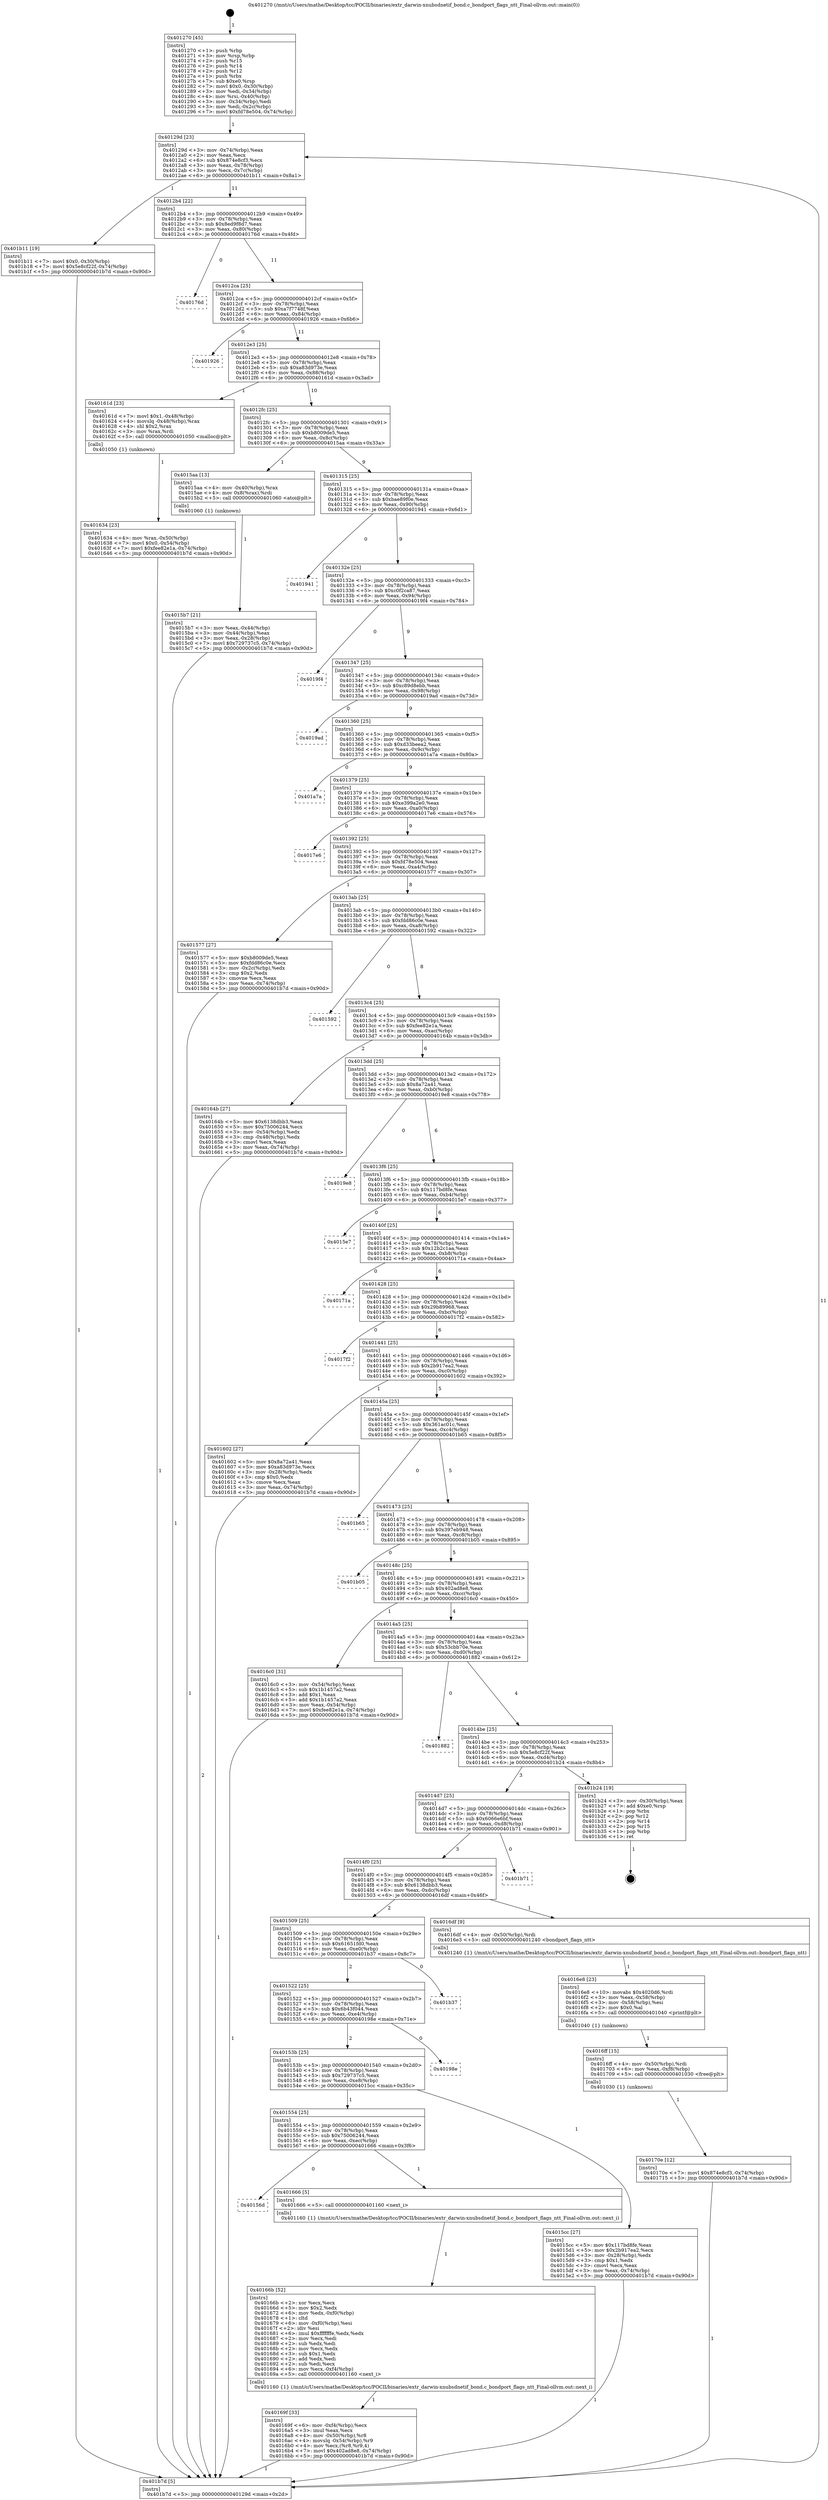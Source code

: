 digraph "0x401270" {
  label = "0x401270 (/mnt/c/Users/mathe/Desktop/tcc/POCII/binaries/extr_darwin-xnubsdnetif_bond.c_bondport_flags_ntt_Final-ollvm.out::main(0))"
  labelloc = "t"
  node[shape=record]

  Entry [label="",width=0.3,height=0.3,shape=circle,fillcolor=black,style=filled]
  "0x40129d" [label="{
     0x40129d [23]\l
     | [instrs]\l
     &nbsp;&nbsp;0x40129d \<+3\>: mov -0x74(%rbp),%eax\l
     &nbsp;&nbsp;0x4012a0 \<+2\>: mov %eax,%ecx\l
     &nbsp;&nbsp;0x4012a2 \<+6\>: sub $0x874e8cf3,%ecx\l
     &nbsp;&nbsp;0x4012a8 \<+3\>: mov %eax,-0x78(%rbp)\l
     &nbsp;&nbsp;0x4012ab \<+3\>: mov %ecx,-0x7c(%rbp)\l
     &nbsp;&nbsp;0x4012ae \<+6\>: je 0000000000401b11 \<main+0x8a1\>\l
  }"]
  "0x401b11" [label="{
     0x401b11 [19]\l
     | [instrs]\l
     &nbsp;&nbsp;0x401b11 \<+7\>: movl $0x0,-0x30(%rbp)\l
     &nbsp;&nbsp;0x401b18 \<+7\>: movl $0x5e8cf22f,-0x74(%rbp)\l
     &nbsp;&nbsp;0x401b1f \<+5\>: jmp 0000000000401b7d \<main+0x90d\>\l
  }"]
  "0x4012b4" [label="{
     0x4012b4 [22]\l
     | [instrs]\l
     &nbsp;&nbsp;0x4012b4 \<+5\>: jmp 00000000004012b9 \<main+0x49\>\l
     &nbsp;&nbsp;0x4012b9 \<+3\>: mov -0x78(%rbp),%eax\l
     &nbsp;&nbsp;0x4012bc \<+5\>: sub $0x8ed9f8d7,%eax\l
     &nbsp;&nbsp;0x4012c1 \<+3\>: mov %eax,-0x80(%rbp)\l
     &nbsp;&nbsp;0x4012c4 \<+6\>: je 000000000040176d \<main+0x4fd\>\l
  }"]
  Exit [label="",width=0.3,height=0.3,shape=circle,fillcolor=black,style=filled,peripheries=2]
  "0x40176d" [label="{
     0x40176d\l
  }", style=dashed]
  "0x4012ca" [label="{
     0x4012ca [25]\l
     | [instrs]\l
     &nbsp;&nbsp;0x4012ca \<+5\>: jmp 00000000004012cf \<main+0x5f\>\l
     &nbsp;&nbsp;0x4012cf \<+3\>: mov -0x78(%rbp),%eax\l
     &nbsp;&nbsp;0x4012d2 \<+5\>: sub $0xa7f7748f,%eax\l
     &nbsp;&nbsp;0x4012d7 \<+6\>: mov %eax,-0x84(%rbp)\l
     &nbsp;&nbsp;0x4012dd \<+6\>: je 0000000000401926 \<main+0x6b6\>\l
  }"]
  "0x40170e" [label="{
     0x40170e [12]\l
     | [instrs]\l
     &nbsp;&nbsp;0x40170e \<+7\>: movl $0x874e8cf3,-0x74(%rbp)\l
     &nbsp;&nbsp;0x401715 \<+5\>: jmp 0000000000401b7d \<main+0x90d\>\l
  }"]
  "0x401926" [label="{
     0x401926\l
  }", style=dashed]
  "0x4012e3" [label="{
     0x4012e3 [25]\l
     | [instrs]\l
     &nbsp;&nbsp;0x4012e3 \<+5\>: jmp 00000000004012e8 \<main+0x78\>\l
     &nbsp;&nbsp;0x4012e8 \<+3\>: mov -0x78(%rbp),%eax\l
     &nbsp;&nbsp;0x4012eb \<+5\>: sub $0xa83d973e,%eax\l
     &nbsp;&nbsp;0x4012f0 \<+6\>: mov %eax,-0x88(%rbp)\l
     &nbsp;&nbsp;0x4012f6 \<+6\>: je 000000000040161d \<main+0x3ad\>\l
  }"]
  "0x4016ff" [label="{
     0x4016ff [15]\l
     | [instrs]\l
     &nbsp;&nbsp;0x4016ff \<+4\>: mov -0x50(%rbp),%rdi\l
     &nbsp;&nbsp;0x401703 \<+6\>: mov %eax,-0xf8(%rbp)\l
     &nbsp;&nbsp;0x401709 \<+5\>: call 0000000000401030 \<free@plt\>\l
     | [calls]\l
     &nbsp;&nbsp;0x401030 \{1\} (unknown)\l
  }"]
  "0x40161d" [label="{
     0x40161d [23]\l
     | [instrs]\l
     &nbsp;&nbsp;0x40161d \<+7\>: movl $0x1,-0x48(%rbp)\l
     &nbsp;&nbsp;0x401624 \<+4\>: movslq -0x48(%rbp),%rax\l
     &nbsp;&nbsp;0x401628 \<+4\>: shl $0x2,%rax\l
     &nbsp;&nbsp;0x40162c \<+3\>: mov %rax,%rdi\l
     &nbsp;&nbsp;0x40162f \<+5\>: call 0000000000401050 \<malloc@plt\>\l
     | [calls]\l
     &nbsp;&nbsp;0x401050 \{1\} (unknown)\l
  }"]
  "0x4012fc" [label="{
     0x4012fc [25]\l
     | [instrs]\l
     &nbsp;&nbsp;0x4012fc \<+5\>: jmp 0000000000401301 \<main+0x91\>\l
     &nbsp;&nbsp;0x401301 \<+3\>: mov -0x78(%rbp),%eax\l
     &nbsp;&nbsp;0x401304 \<+5\>: sub $0xb8009de5,%eax\l
     &nbsp;&nbsp;0x401309 \<+6\>: mov %eax,-0x8c(%rbp)\l
     &nbsp;&nbsp;0x40130f \<+6\>: je 00000000004015aa \<main+0x33a\>\l
  }"]
  "0x4016e8" [label="{
     0x4016e8 [23]\l
     | [instrs]\l
     &nbsp;&nbsp;0x4016e8 \<+10\>: movabs $0x4020d6,%rdi\l
     &nbsp;&nbsp;0x4016f2 \<+3\>: mov %eax,-0x58(%rbp)\l
     &nbsp;&nbsp;0x4016f5 \<+3\>: mov -0x58(%rbp),%esi\l
     &nbsp;&nbsp;0x4016f8 \<+2\>: mov $0x0,%al\l
     &nbsp;&nbsp;0x4016fa \<+5\>: call 0000000000401040 \<printf@plt\>\l
     | [calls]\l
     &nbsp;&nbsp;0x401040 \{1\} (unknown)\l
  }"]
  "0x4015aa" [label="{
     0x4015aa [13]\l
     | [instrs]\l
     &nbsp;&nbsp;0x4015aa \<+4\>: mov -0x40(%rbp),%rax\l
     &nbsp;&nbsp;0x4015ae \<+4\>: mov 0x8(%rax),%rdi\l
     &nbsp;&nbsp;0x4015b2 \<+5\>: call 0000000000401060 \<atoi@plt\>\l
     | [calls]\l
     &nbsp;&nbsp;0x401060 \{1\} (unknown)\l
  }"]
  "0x401315" [label="{
     0x401315 [25]\l
     | [instrs]\l
     &nbsp;&nbsp;0x401315 \<+5\>: jmp 000000000040131a \<main+0xaa\>\l
     &nbsp;&nbsp;0x40131a \<+3\>: mov -0x78(%rbp),%eax\l
     &nbsp;&nbsp;0x40131d \<+5\>: sub $0xbae89f0e,%eax\l
     &nbsp;&nbsp;0x401322 \<+6\>: mov %eax,-0x90(%rbp)\l
     &nbsp;&nbsp;0x401328 \<+6\>: je 0000000000401941 \<main+0x6d1\>\l
  }"]
  "0x40169f" [label="{
     0x40169f [33]\l
     | [instrs]\l
     &nbsp;&nbsp;0x40169f \<+6\>: mov -0xf4(%rbp),%ecx\l
     &nbsp;&nbsp;0x4016a5 \<+3\>: imul %eax,%ecx\l
     &nbsp;&nbsp;0x4016a8 \<+4\>: mov -0x50(%rbp),%r8\l
     &nbsp;&nbsp;0x4016ac \<+4\>: movslq -0x54(%rbp),%r9\l
     &nbsp;&nbsp;0x4016b0 \<+4\>: mov %ecx,(%r8,%r9,4)\l
     &nbsp;&nbsp;0x4016b4 \<+7\>: movl $0x402ad8e8,-0x74(%rbp)\l
     &nbsp;&nbsp;0x4016bb \<+5\>: jmp 0000000000401b7d \<main+0x90d\>\l
  }"]
  "0x401941" [label="{
     0x401941\l
  }", style=dashed]
  "0x40132e" [label="{
     0x40132e [25]\l
     | [instrs]\l
     &nbsp;&nbsp;0x40132e \<+5\>: jmp 0000000000401333 \<main+0xc3\>\l
     &nbsp;&nbsp;0x401333 \<+3\>: mov -0x78(%rbp),%eax\l
     &nbsp;&nbsp;0x401336 \<+5\>: sub $0xc0f2ca87,%eax\l
     &nbsp;&nbsp;0x40133b \<+6\>: mov %eax,-0x94(%rbp)\l
     &nbsp;&nbsp;0x401341 \<+6\>: je 00000000004019f4 \<main+0x784\>\l
  }"]
  "0x40166b" [label="{
     0x40166b [52]\l
     | [instrs]\l
     &nbsp;&nbsp;0x40166b \<+2\>: xor %ecx,%ecx\l
     &nbsp;&nbsp;0x40166d \<+5\>: mov $0x2,%edx\l
     &nbsp;&nbsp;0x401672 \<+6\>: mov %edx,-0xf0(%rbp)\l
     &nbsp;&nbsp;0x401678 \<+1\>: cltd\l
     &nbsp;&nbsp;0x401679 \<+6\>: mov -0xf0(%rbp),%esi\l
     &nbsp;&nbsp;0x40167f \<+2\>: idiv %esi\l
     &nbsp;&nbsp;0x401681 \<+6\>: imul $0xfffffffe,%edx,%edx\l
     &nbsp;&nbsp;0x401687 \<+2\>: mov %ecx,%edi\l
     &nbsp;&nbsp;0x401689 \<+2\>: sub %edx,%edi\l
     &nbsp;&nbsp;0x40168b \<+2\>: mov %ecx,%edx\l
     &nbsp;&nbsp;0x40168d \<+3\>: sub $0x1,%edx\l
     &nbsp;&nbsp;0x401690 \<+2\>: add %edx,%edi\l
     &nbsp;&nbsp;0x401692 \<+2\>: sub %edi,%ecx\l
     &nbsp;&nbsp;0x401694 \<+6\>: mov %ecx,-0xf4(%rbp)\l
     &nbsp;&nbsp;0x40169a \<+5\>: call 0000000000401160 \<next_i\>\l
     | [calls]\l
     &nbsp;&nbsp;0x401160 \{1\} (/mnt/c/Users/mathe/Desktop/tcc/POCII/binaries/extr_darwin-xnubsdnetif_bond.c_bondport_flags_ntt_Final-ollvm.out::next_i)\l
  }"]
  "0x4019f4" [label="{
     0x4019f4\l
  }", style=dashed]
  "0x401347" [label="{
     0x401347 [25]\l
     | [instrs]\l
     &nbsp;&nbsp;0x401347 \<+5\>: jmp 000000000040134c \<main+0xdc\>\l
     &nbsp;&nbsp;0x40134c \<+3\>: mov -0x78(%rbp),%eax\l
     &nbsp;&nbsp;0x40134f \<+5\>: sub $0xc89d8ebb,%eax\l
     &nbsp;&nbsp;0x401354 \<+6\>: mov %eax,-0x98(%rbp)\l
     &nbsp;&nbsp;0x40135a \<+6\>: je 00000000004019ad \<main+0x73d\>\l
  }"]
  "0x40156d" [label="{
     0x40156d\l
  }", style=dashed]
  "0x4019ad" [label="{
     0x4019ad\l
  }", style=dashed]
  "0x401360" [label="{
     0x401360 [25]\l
     | [instrs]\l
     &nbsp;&nbsp;0x401360 \<+5\>: jmp 0000000000401365 \<main+0xf5\>\l
     &nbsp;&nbsp;0x401365 \<+3\>: mov -0x78(%rbp),%eax\l
     &nbsp;&nbsp;0x401368 \<+5\>: sub $0xd33beea2,%eax\l
     &nbsp;&nbsp;0x40136d \<+6\>: mov %eax,-0x9c(%rbp)\l
     &nbsp;&nbsp;0x401373 \<+6\>: je 0000000000401a7a \<main+0x80a\>\l
  }"]
  "0x401666" [label="{
     0x401666 [5]\l
     | [instrs]\l
     &nbsp;&nbsp;0x401666 \<+5\>: call 0000000000401160 \<next_i\>\l
     | [calls]\l
     &nbsp;&nbsp;0x401160 \{1\} (/mnt/c/Users/mathe/Desktop/tcc/POCII/binaries/extr_darwin-xnubsdnetif_bond.c_bondport_flags_ntt_Final-ollvm.out::next_i)\l
  }"]
  "0x401a7a" [label="{
     0x401a7a\l
  }", style=dashed]
  "0x401379" [label="{
     0x401379 [25]\l
     | [instrs]\l
     &nbsp;&nbsp;0x401379 \<+5\>: jmp 000000000040137e \<main+0x10e\>\l
     &nbsp;&nbsp;0x40137e \<+3\>: mov -0x78(%rbp),%eax\l
     &nbsp;&nbsp;0x401381 \<+5\>: sub $0xe399a2e0,%eax\l
     &nbsp;&nbsp;0x401386 \<+6\>: mov %eax,-0xa0(%rbp)\l
     &nbsp;&nbsp;0x40138c \<+6\>: je 00000000004017e6 \<main+0x576\>\l
  }"]
  "0x401634" [label="{
     0x401634 [23]\l
     | [instrs]\l
     &nbsp;&nbsp;0x401634 \<+4\>: mov %rax,-0x50(%rbp)\l
     &nbsp;&nbsp;0x401638 \<+7\>: movl $0x0,-0x54(%rbp)\l
     &nbsp;&nbsp;0x40163f \<+7\>: movl $0xfee82e1a,-0x74(%rbp)\l
     &nbsp;&nbsp;0x401646 \<+5\>: jmp 0000000000401b7d \<main+0x90d\>\l
  }"]
  "0x4017e6" [label="{
     0x4017e6\l
  }", style=dashed]
  "0x401392" [label="{
     0x401392 [25]\l
     | [instrs]\l
     &nbsp;&nbsp;0x401392 \<+5\>: jmp 0000000000401397 \<main+0x127\>\l
     &nbsp;&nbsp;0x401397 \<+3\>: mov -0x78(%rbp),%eax\l
     &nbsp;&nbsp;0x40139a \<+5\>: sub $0xfd78e504,%eax\l
     &nbsp;&nbsp;0x40139f \<+6\>: mov %eax,-0xa4(%rbp)\l
     &nbsp;&nbsp;0x4013a5 \<+6\>: je 0000000000401577 \<main+0x307\>\l
  }"]
  "0x401554" [label="{
     0x401554 [25]\l
     | [instrs]\l
     &nbsp;&nbsp;0x401554 \<+5\>: jmp 0000000000401559 \<main+0x2e9\>\l
     &nbsp;&nbsp;0x401559 \<+3\>: mov -0x78(%rbp),%eax\l
     &nbsp;&nbsp;0x40155c \<+5\>: sub $0x75006244,%eax\l
     &nbsp;&nbsp;0x401561 \<+6\>: mov %eax,-0xec(%rbp)\l
     &nbsp;&nbsp;0x401567 \<+6\>: je 0000000000401666 \<main+0x3f6\>\l
  }"]
  "0x401577" [label="{
     0x401577 [27]\l
     | [instrs]\l
     &nbsp;&nbsp;0x401577 \<+5\>: mov $0xb8009de5,%eax\l
     &nbsp;&nbsp;0x40157c \<+5\>: mov $0xfdd86c0e,%ecx\l
     &nbsp;&nbsp;0x401581 \<+3\>: mov -0x2c(%rbp),%edx\l
     &nbsp;&nbsp;0x401584 \<+3\>: cmp $0x2,%edx\l
     &nbsp;&nbsp;0x401587 \<+3\>: cmovne %ecx,%eax\l
     &nbsp;&nbsp;0x40158a \<+3\>: mov %eax,-0x74(%rbp)\l
     &nbsp;&nbsp;0x40158d \<+5\>: jmp 0000000000401b7d \<main+0x90d\>\l
  }"]
  "0x4013ab" [label="{
     0x4013ab [25]\l
     | [instrs]\l
     &nbsp;&nbsp;0x4013ab \<+5\>: jmp 00000000004013b0 \<main+0x140\>\l
     &nbsp;&nbsp;0x4013b0 \<+3\>: mov -0x78(%rbp),%eax\l
     &nbsp;&nbsp;0x4013b3 \<+5\>: sub $0xfdd86c0e,%eax\l
     &nbsp;&nbsp;0x4013b8 \<+6\>: mov %eax,-0xa8(%rbp)\l
     &nbsp;&nbsp;0x4013be \<+6\>: je 0000000000401592 \<main+0x322\>\l
  }"]
  "0x401b7d" [label="{
     0x401b7d [5]\l
     | [instrs]\l
     &nbsp;&nbsp;0x401b7d \<+5\>: jmp 000000000040129d \<main+0x2d\>\l
  }"]
  "0x401270" [label="{
     0x401270 [45]\l
     | [instrs]\l
     &nbsp;&nbsp;0x401270 \<+1\>: push %rbp\l
     &nbsp;&nbsp;0x401271 \<+3\>: mov %rsp,%rbp\l
     &nbsp;&nbsp;0x401274 \<+2\>: push %r15\l
     &nbsp;&nbsp;0x401276 \<+2\>: push %r14\l
     &nbsp;&nbsp;0x401278 \<+2\>: push %r12\l
     &nbsp;&nbsp;0x40127a \<+1\>: push %rbx\l
     &nbsp;&nbsp;0x40127b \<+7\>: sub $0xe0,%rsp\l
     &nbsp;&nbsp;0x401282 \<+7\>: movl $0x0,-0x30(%rbp)\l
     &nbsp;&nbsp;0x401289 \<+3\>: mov %edi,-0x34(%rbp)\l
     &nbsp;&nbsp;0x40128c \<+4\>: mov %rsi,-0x40(%rbp)\l
     &nbsp;&nbsp;0x401290 \<+3\>: mov -0x34(%rbp),%edi\l
     &nbsp;&nbsp;0x401293 \<+3\>: mov %edi,-0x2c(%rbp)\l
     &nbsp;&nbsp;0x401296 \<+7\>: movl $0xfd78e504,-0x74(%rbp)\l
  }"]
  "0x4015b7" [label="{
     0x4015b7 [21]\l
     | [instrs]\l
     &nbsp;&nbsp;0x4015b7 \<+3\>: mov %eax,-0x44(%rbp)\l
     &nbsp;&nbsp;0x4015ba \<+3\>: mov -0x44(%rbp),%eax\l
     &nbsp;&nbsp;0x4015bd \<+3\>: mov %eax,-0x28(%rbp)\l
     &nbsp;&nbsp;0x4015c0 \<+7\>: movl $0x729737c5,-0x74(%rbp)\l
     &nbsp;&nbsp;0x4015c7 \<+5\>: jmp 0000000000401b7d \<main+0x90d\>\l
  }"]
  "0x4015cc" [label="{
     0x4015cc [27]\l
     | [instrs]\l
     &nbsp;&nbsp;0x4015cc \<+5\>: mov $0x117bd8fe,%eax\l
     &nbsp;&nbsp;0x4015d1 \<+5\>: mov $0x2b917ea2,%ecx\l
     &nbsp;&nbsp;0x4015d6 \<+3\>: mov -0x28(%rbp),%edx\l
     &nbsp;&nbsp;0x4015d9 \<+3\>: cmp $0x1,%edx\l
     &nbsp;&nbsp;0x4015dc \<+3\>: cmovl %ecx,%eax\l
     &nbsp;&nbsp;0x4015df \<+3\>: mov %eax,-0x74(%rbp)\l
     &nbsp;&nbsp;0x4015e2 \<+5\>: jmp 0000000000401b7d \<main+0x90d\>\l
  }"]
  "0x401592" [label="{
     0x401592\l
  }", style=dashed]
  "0x4013c4" [label="{
     0x4013c4 [25]\l
     | [instrs]\l
     &nbsp;&nbsp;0x4013c4 \<+5\>: jmp 00000000004013c9 \<main+0x159\>\l
     &nbsp;&nbsp;0x4013c9 \<+3\>: mov -0x78(%rbp),%eax\l
     &nbsp;&nbsp;0x4013cc \<+5\>: sub $0xfee82e1a,%eax\l
     &nbsp;&nbsp;0x4013d1 \<+6\>: mov %eax,-0xac(%rbp)\l
     &nbsp;&nbsp;0x4013d7 \<+6\>: je 000000000040164b \<main+0x3db\>\l
  }"]
  "0x40153b" [label="{
     0x40153b [25]\l
     | [instrs]\l
     &nbsp;&nbsp;0x40153b \<+5\>: jmp 0000000000401540 \<main+0x2d0\>\l
     &nbsp;&nbsp;0x401540 \<+3\>: mov -0x78(%rbp),%eax\l
     &nbsp;&nbsp;0x401543 \<+5\>: sub $0x729737c5,%eax\l
     &nbsp;&nbsp;0x401548 \<+6\>: mov %eax,-0xe8(%rbp)\l
     &nbsp;&nbsp;0x40154e \<+6\>: je 00000000004015cc \<main+0x35c\>\l
  }"]
  "0x40164b" [label="{
     0x40164b [27]\l
     | [instrs]\l
     &nbsp;&nbsp;0x40164b \<+5\>: mov $0x6138dbb3,%eax\l
     &nbsp;&nbsp;0x401650 \<+5\>: mov $0x75006244,%ecx\l
     &nbsp;&nbsp;0x401655 \<+3\>: mov -0x54(%rbp),%edx\l
     &nbsp;&nbsp;0x401658 \<+3\>: cmp -0x48(%rbp),%edx\l
     &nbsp;&nbsp;0x40165b \<+3\>: cmovl %ecx,%eax\l
     &nbsp;&nbsp;0x40165e \<+3\>: mov %eax,-0x74(%rbp)\l
     &nbsp;&nbsp;0x401661 \<+5\>: jmp 0000000000401b7d \<main+0x90d\>\l
  }"]
  "0x4013dd" [label="{
     0x4013dd [25]\l
     | [instrs]\l
     &nbsp;&nbsp;0x4013dd \<+5\>: jmp 00000000004013e2 \<main+0x172\>\l
     &nbsp;&nbsp;0x4013e2 \<+3\>: mov -0x78(%rbp),%eax\l
     &nbsp;&nbsp;0x4013e5 \<+5\>: sub $0x8a72a41,%eax\l
     &nbsp;&nbsp;0x4013ea \<+6\>: mov %eax,-0xb0(%rbp)\l
     &nbsp;&nbsp;0x4013f0 \<+6\>: je 00000000004019e8 \<main+0x778\>\l
  }"]
  "0x40198e" [label="{
     0x40198e\l
  }", style=dashed]
  "0x4019e8" [label="{
     0x4019e8\l
  }", style=dashed]
  "0x4013f6" [label="{
     0x4013f6 [25]\l
     | [instrs]\l
     &nbsp;&nbsp;0x4013f6 \<+5\>: jmp 00000000004013fb \<main+0x18b\>\l
     &nbsp;&nbsp;0x4013fb \<+3\>: mov -0x78(%rbp),%eax\l
     &nbsp;&nbsp;0x4013fe \<+5\>: sub $0x117bd8fe,%eax\l
     &nbsp;&nbsp;0x401403 \<+6\>: mov %eax,-0xb4(%rbp)\l
     &nbsp;&nbsp;0x401409 \<+6\>: je 00000000004015e7 \<main+0x377\>\l
  }"]
  "0x401522" [label="{
     0x401522 [25]\l
     | [instrs]\l
     &nbsp;&nbsp;0x401522 \<+5\>: jmp 0000000000401527 \<main+0x2b7\>\l
     &nbsp;&nbsp;0x401527 \<+3\>: mov -0x78(%rbp),%eax\l
     &nbsp;&nbsp;0x40152a \<+5\>: sub $0x6b43f044,%eax\l
     &nbsp;&nbsp;0x40152f \<+6\>: mov %eax,-0xe4(%rbp)\l
     &nbsp;&nbsp;0x401535 \<+6\>: je 000000000040198e \<main+0x71e\>\l
  }"]
  "0x4015e7" [label="{
     0x4015e7\l
  }", style=dashed]
  "0x40140f" [label="{
     0x40140f [25]\l
     | [instrs]\l
     &nbsp;&nbsp;0x40140f \<+5\>: jmp 0000000000401414 \<main+0x1a4\>\l
     &nbsp;&nbsp;0x401414 \<+3\>: mov -0x78(%rbp),%eax\l
     &nbsp;&nbsp;0x401417 \<+5\>: sub $0x12b2c1aa,%eax\l
     &nbsp;&nbsp;0x40141c \<+6\>: mov %eax,-0xb8(%rbp)\l
     &nbsp;&nbsp;0x401422 \<+6\>: je 000000000040171a \<main+0x4aa\>\l
  }"]
  "0x401b37" [label="{
     0x401b37\l
  }", style=dashed]
  "0x40171a" [label="{
     0x40171a\l
  }", style=dashed]
  "0x401428" [label="{
     0x401428 [25]\l
     | [instrs]\l
     &nbsp;&nbsp;0x401428 \<+5\>: jmp 000000000040142d \<main+0x1bd\>\l
     &nbsp;&nbsp;0x40142d \<+3\>: mov -0x78(%rbp),%eax\l
     &nbsp;&nbsp;0x401430 \<+5\>: sub $0x29b89968,%eax\l
     &nbsp;&nbsp;0x401435 \<+6\>: mov %eax,-0xbc(%rbp)\l
     &nbsp;&nbsp;0x40143b \<+6\>: je 00000000004017f2 \<main+0x582\>\l
  }"]
  "0x401509" [label="{
     0x401509 [25]\l
     | [instrs]\l
     &nbsp;&nbsp;0x401509 \<+5\>: jmp 000000000040150e \<main+0x29e\>\l
     &nbsp;&nbsp;0x40150e \<+3\>: mov -0x78(%rbp),%eax\l
     &nbsp;&nbsp;0x401511 \<+5\>: sub $0x61651fd0,%eax\l
     &nbsp;&nbsp;0x401516 \<+6\>: mov %eax,-0xe0(%rbp)\l
     &nbsp;&nbsp;0x40151c \<+6\>: je 0000000000401b37 \<main+0x8c7\>\l
  }"]
  "0x4017f2" [label="{
     0x4017f2\l
  }", style=dashed]
  "0x401441" [label="{
     0x401441 [25]\l
     | [instrs]\l
     &nbsp;&nbsp;0x401441 \<+5\>: jmp 0000000000401446 \<main+0x1d6\>\l
     &nbsp;&nbsp;0x401446 \<+3\>: mov -0x78(%rbp),%eax\l
     &nbsp;&nbsp;0x401449 \<+5\>: sub $0x2b917ea2,%eax\l
     &nbsp;&nbsp;0x40144e \<+6\>: mov %eax,-0xc0(%rbp)\l
     &nbsp;&nbsp;0x401454 \<+6\>: je 0000000000401602 \<main+0x392\>\l
  }"]
  "0x4016df" [label="{
     0x4016df [9]\l
     | [instrs]\l
     &nbsp;&nbsp;0x4016df \<+4\>: mov -0x50(%rbp),%rdi\l
     &nbsp;&nbsp;0x4016e3 \<+5\>: call 0000000000401240 \<bondport_flags_ntt\>\l
     | [calls]\l
     &nbsp;&nbsp;0x401240 \{1\} (/mnt/c/Users/mathe/Desktop/tcc/POCII/binaries/extr_darwin-xnubsdnetif_bond.c_bondport_flags_ntt_Final-ollvm.out::bondport_flags_ntt)\l
  }"]
  "0x401602" [label="{
     0x401602 [27]\l
     | [instrs]\l
     &nbsp;&nbsp;0x401602 \<+5\>: mov $0x8a72a41,%eax\l
     &nbsp;&nbsp;0x401607 \<+5\>: mov $0xa83d973e,%ecx\l
     &nbsp;&nbsp;0x40160c \<+3\>: mov -0x28(%rbp),%edx\l
     &nbsp;&nbsp;0x40160f \<+3\>: cmp $0x0,%edx\l
     &nbsp;&nbsp;0x401612 \<+3\>: cmove %ecx,%eax\l
     &nbsp;&nbsp;0x401615 \<+3\>: mov %eax,-0x74(%rbp)\l
     &nbsp;&nbsp;0x401618 \<+5\>: jmp 0000000000401b7d \<main+0x90d\>\l
  }"]
  "0x40145a" [label="{
     0x40145a [25]\l
     | [instrs]\l
     &nbsp;&nbsp;0x40145a \<+5\>: jmp 000000000040145f \<main+0x1ef\>\l
     &nbsp;&nbsp;0x40145f \<+3\>: mov -0x78(%rbp),%eax\l
     &nbsp;&nbsp;0x401462 \<+5\>: sub $0x361ac01c,%eax\l
     &nbsp;&nbsp;0x401467 \<+6\>: mov %eax,-0xc4(%rbp)\l
     &nbsp;&nbsp;0x40146d \<+6\>: je 0000000000401b65 \<main+0x8f5\>\l
  }"]
  "0x4014f0" [label="{
     0x4014f0 [25]\l
     | [instrs]\l
     &nbsp;&nbsp;0x4014f0 \<+5\>: jmp 00000000004014f5 \<main+0x285\>\l
     &nbsp;&nbsp;0x4014f5 \<+3\>: mov -0x78(%rbp),%eax\l
     &nbsp;&nbsp;0x4014f8 \<+5\>: sub $0x6138dbb3,%eax\l
     &nbsp;&nbsp;0x4014fd \<+6\>: mov %eax,-0xdc(%rbp)\l
     &nbsp;&nbsp;0x401503 \<+6\>: je 00000000004016df \<main+0x46f\>\l
  }"]
  "0x401b65" [label="{
     0x401b65\l
  }", style=dashed]
  "0x401473" [label="{
     0x401473 [25]\l
     | [instrs]\l
     &nbsp;&nbsp;0x401473 \<+5\>: jmp 0000000000401478 \<main+0x208\>\l
     &nbsp;&nbsp;0x401478 \<+3\>: mov -0x78(%rbp),%eax\l
     &nbsp;&nbsp;0x40147b \<+5\>: sub $0x397eb948,%eax\l
     &nbsp;&nbsp;0x401480 \<+6\>: mov %eax,-0xc8(%rbp)\l
     &nbsp;&nbsp;0x401486 \<+6\>: je 0000000000401b05 \<main+0x895\>\l
  }"]
  "0x401b71" [label="{
     0x401b71\l
  }", style=dashed]
  "0x401b05" [label="{
     0x401b05\l
  }", style=dashed]
  "0x40148c" [label="{
     0x40148c [25]\l
     | [instrs]\l
     &nbsp;&nbsp;0x40148c \<+5\>: jmp 0000000000401491 \<main+0x221\>\l
     &nbsp;&nbsp;0x401491 \<+3\>: mov -0x78(%rbp),%eax\l
     &nbsp;&nbsp;0x401494 \<+5\>: sub $0x402ad8e8,%eax\l
     &nbsp;&nbsp;0x401499 \<+6\>: mov %eax,-0xcc(%rbp)\l
     &nbsp;&nbsp;0x40149f \<+6\>: je 00000000004016c0 \<main+0x450\>\l
  }"]
  "0x4014d7" [label="{
     0x4014d7 [25]\l
     | [instrs]\l
     &nbsp;&nbsp;0x4014d7 \<+5\>: jmp 00000000004014dc \<main+0x26c\>\l
     &nbsp;&nbsp;0x4014dc \<+3\>: mov -0x78(%rbp),%eax\l
     &nbsp;&nbsp;0x4014df \<+5\>: sub $0x6066e6bf,%eax\l
     &nbsp;&nbsp;0x4014e4 \<+6\>: mov %eax,-0xd8(%rbp)\l
     &nbsp;&nbsp;0x4014ea \<+6\>: je 0000000000401b71 \<main+0x901\>\l
  }"]
  "0x4016c0" [label="{
     0x4016c0 [31]\l
     | [instrs]\l
     &nbsp;&nbsp;0x4016c0 \<+3\>: mov -0x54(%rbp),%eax\l
     &nbsp;&nbsp;0x4016c3 \<+5\>: sub $0x1b1457a2,%eax\l
     &nbsp;&nbsp;0x4016c8 \<+3\>: add $0x1,%eax\l
     &nbsp;&nbsp;0x4016cb \<+5\>: add $0x1b1457a2,%eax\l
     &nbsp;&nbsp;0x4016d0 \<+3\>: mov %eax,-0x54(%rbp)\l
     &nbsp;&nbsp;0x4016d3 \<+7\>: movl $0xfee82e1a,-0x74(%rbp)\l
     &nbsp;&nbsp;0x4016da \<+5\>: jmp 0000000000401b7d \<main+0x90d\>\l
  }"]
  "0x4014a5" [label="{
     0x4014a5 [25]\l
     | [instrs]\l
     &nbsp;&nbsp;0x4014a5 \<+5\>: jmp 00000000004014aa \<main+0x23a\>\l
     &nbsp;&nbsp;0x4014aa \<+3\>: mov -0x78(%rbp),%eax\l
     &nbsp;&nbsp;0x4014ad \<+5\>: sub $0x53cbb70e,%eax\l
     &nbsp;&nbsp;0x4014b2 \<+6\>: mov %eax,-0xd0(%rbp)\l
     &nbsp;&nbsp;0x4014b8 \<+6\>: je 0000000000401882 \<main+0x612\>\l
  }"]
  "0x401b24" [label="{
     0x401b24 [19]\l
     | [instrs]\l
     &nbsp;&nbsp;0x401b24 \<+3\>: mov -0x30(%rbp),%eax\l
     &nbsp;&nbsp;0x401b27 \<+7\>: add $0xe0,%rsp\l
     &nbsp;&nbsp;0x401b2e \<+1\>: pop %rbx\l
     &nbsp;&nbsp;0x401b2f \<+2\>: pop %r12\l
     &nbsp;&nbsp;0x401b31 \<+2\>: pop %r14\l
     &nbsp;&nbsp;0x401b33 \<+2\>: pop %r15\l
     &nbsp;&nbsp;0x401b35 \<+1\>: pop %rbp\l
     &nbsp;&nbsp;0x401b36 \<+1\>: ret\l
  }"]
  "0x401882" [label="{
     0x401882\l
  }", style=dashed]
  "0x4014be" [label="{
     0x4014be [25]\l
     | [instrs]\l
     &nbsp;&nbsp;0x4014be \<+5\>: jmp 00000000004014c3 \<main+0x253\>\l
     &nbsp;&nbsp;0x4014c3 \<+3\>: mov -0x78(%rbp),%eax\l
     &nbsp;&nbsp;0x4014c6 \<+5\>: sub $0x5e8cf22f,%eax\l
     &nbsp;&nbsp;0x4014cb \<+6\>: mov %eax,-0xd4(%rbp)\l
     &nbsp;&nbsp;0x4014d1 \<+6\>: je 0000000000401b24 \<main+0x8b4\>\l
  }"]
  Entry -> "0x401270" [label=" 1"]
  "0x40129d" -> "0x401b11" [label=" 1"]
  "0x40129d" -> "0x4012b4" [label=" 11"]
  "0x401b24" -> Exit [label=" 1"]
  "0x4012b4" -> "0x40176d" [label=" 0"]
  "0x4012b4" -> "0x4012ca" [label=" 11"]
  "0x401b11" -> "0x401b7d" [label=" 1"]
  "0x4012ca" -> "0x401926" [label=" 0"]
  "0x4012ca" -> "0x4012e3" [label=" 11"]
  "0x40170e" -> "0x401b7d" [label=" 1"]
  "0x4012e3" -> "0x40161d" [label=" 1"]
  "0x4012e3" -> "0x4012fc" [label=" 10"]
  "0x4016ff" -> "0x40170e" [label=" 1"]
  "0x4012fc" -> "0x4015aa" [label=" 1"]
  "0x4012fc" -> "0x401315" [label=" 9"]
  "0x4016e8" -> "0x4016ff" [label=" 1"]
  "0x401315" -> "0x401941" [label=" 0"]
  "0x401315" -> "0x40132e" [label=" 9"]
  "0x4016df" -> "0x4016e8" [label=" 1"]
  "0x40132e" -> "0x4019f4" [label=" 0"]
  "0x40132e" -> "0x401347" [label=" 9"]
  "0x4016c0" -> "0x401b7d" [label=" 1"]
  "0x401347" -> "0x4019ad" [label=" 0"]
  "0x401347" -> "0x401360" [label=" 9"]
  "0x40169f" -> "0x401b7d" [label=" 1"]
  "0x401360" -> "0x401a7a" [label=" 0"]
  "0x401360" -> "0x401379" [label=" 9"]
  "0x40166b" -> "0x40169f" [label=" 1"]
  "0x401379" -> "0x4017e6" [label=" 0"]
  "0x401379" -> "0x401392" [label=" 9"]
  "0x401554" -> "0x40156d" [label=" 0"]
  "0x401392" -> "0x401577" [label=" 1"]
  "0x401392" -> "0x4013ab" [label=" 8"]
  "0x401577" -> "0x401b7d" [label=" 1"]
  "0x401270" -> "0x40129d" [label=" 1"]
  "0x401b7d" -> "0x40129d" [label=" 11"]
  "0x4015aa" -> "0x4015b7" [label=" 1"]
  "0x4015b7" -> "0x401b7d" [label=" 1"]
  "0x401554" -> "0x401666" [label=" 1"]
  "0x4013ab" -> "0x401592" [label=" 0"]
  "0x4013ab" -> "0x4013c4" [label=" 8"]
  "0x401666" -> "0x40166b" [label=" 1"]
  "0x4013c4" -> "0x40164b" [label=" 2"]
  "0x4013c4" -> "0x4013dd" [label=" 6"]
  "0x401634" -> "0x401b7d" [label=" 1"]
  "0x4013dd" -> "0x4019e8" [label=" 0"]
  "0x4013dd" -> "0x4013f6" [label=" 6"]
  "0x40161d" -> "0x401634" [label=" 1"]
  "0x4013f6" -> "0x4015e7" [label=" 0"]
  "0x4013f6" -> "0x40140f" [label=" 6"]
  "0x4015cc" -> "0x401b7d" [label=" 1"]
  "0x40140f" -> "0x40171a" [label=" 0"]
  "0x40140f" -> "0x401428" [label=" 6"]
  "0x40153b" -> "0x401554" [label=" 1"]
  "0x401428" -> "0x4017f2" [label=" 0"]
  "0x401428" -> "0x401441" [label=" 6"]
  "0x40164b" -> "0x401b7d" [label=" 2"]
  "0x401441" -> "0x401602" [label=" 1"]
  "0x401441" -> "0x40145a" [label=" 5"]
  "0x401522" -> "0x40153b" [label=" 2"]
  "0x40145a" -> "0x401b65" [label=" 0"]
  "0x40145a" -> "0x401473" [label=" 5"]
  "0x401602" -> "0x401b7d" [label=" 1"]
  "0x401473" -> "0x401b05" [label=" 0"]
  "0x401473" -> "0x40148c" [label=" 5"]
  "0x401509" -> "0x401522" [label=" 2"]
  "0x40148c" -> "0x4016c0" [label=" 1"]
  "0x40148c" -> "0x4014a5" [label=" 4"]
  "0x40153b" -> "0x4015cc" [label=" 1"]
  "0x4014a5" -> "0x401882" [label=" 0"]
  "0x4014a5" -> "0x4014be" [label=" 4"]
  "0x4014f0" -> "0x401509" [label=" 2"]
  "0x4014be" -> "0x401b24" [label=" 1"]
  "0x4014be" -> "0x4014d7" [label=" 3"]
  "0x401509" -> "0x401b37" [label=" 0"]
  "0x4014d7" -> "0x401b71" [label=" 0"]
  "0x4014d7" -> "0x4014f0" [label=" 3"]
  "0x401522" -> "0x40198e" [label=" 0"]
  "0x4014f0" -> "0x4016df" [label=" 1"]
}
